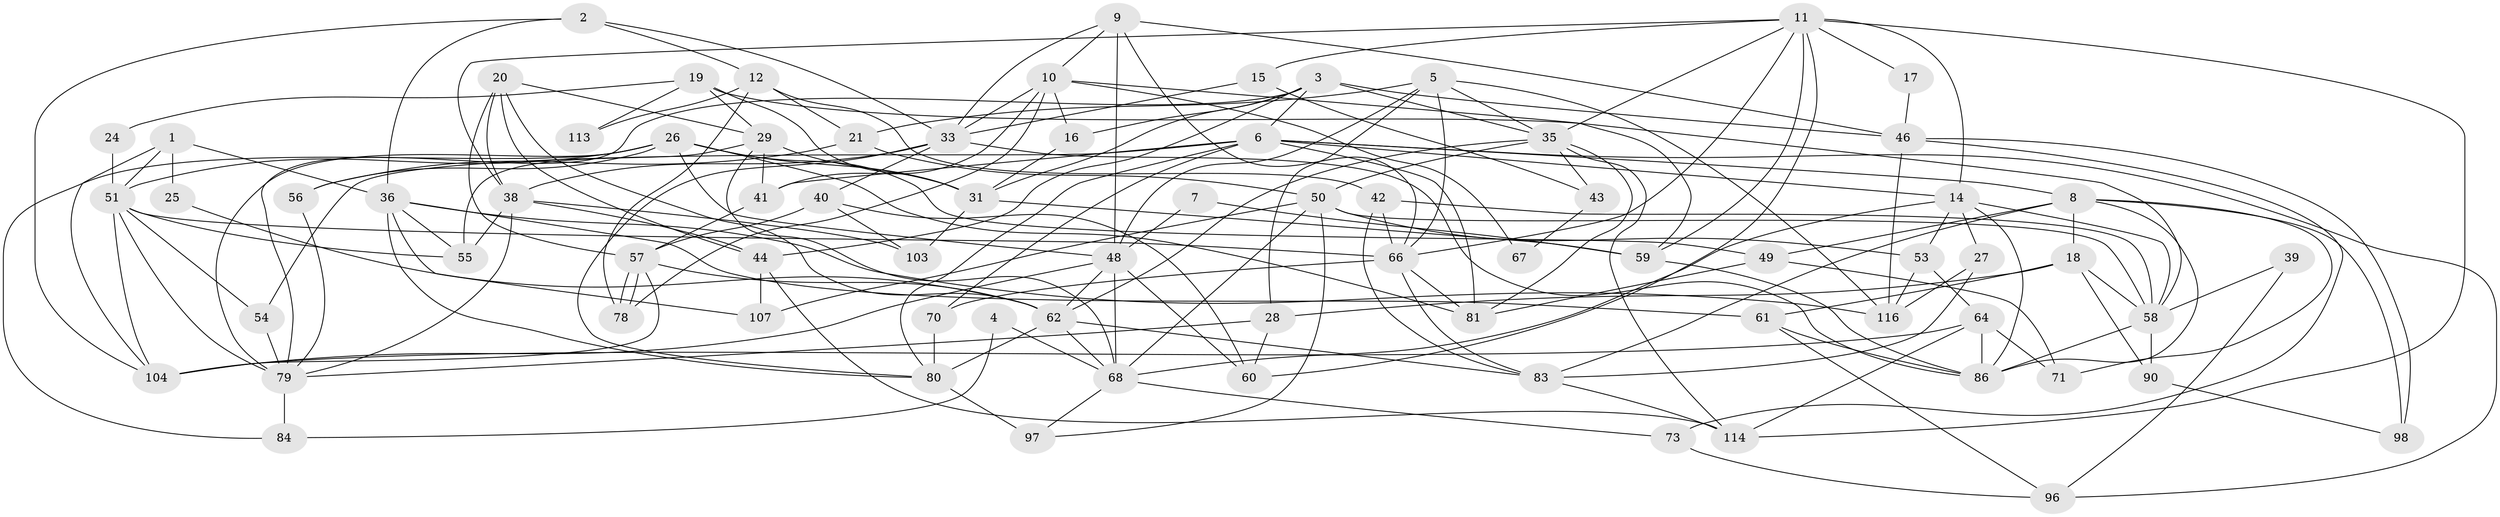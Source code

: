 // Generated by graph-tools (version 1.1) at 2025/52/02/27/25 19:52:07]
// undirected, 76 vertices, 188 edges
graph export_dot {
graph [start="1"]
  node [color=gray90,style=filled];
  1 [super="+99"];
  2 [super="+111"];
  3 [super="+13"];
  4;
  5 [super="+87"];
  6 [super="+32"];
  7;
  8 [super="+45"];
  9 [super="+30"];
  10 [super="+23"];
  11 [super="+22"];
  12 [super="+110"];
  14 [super="+100"];
  15;
  16;
  17;
  18 [super="+34"];
  19;
  20 [super="+63"];
  21;
  24;
  25;
  26 [super="+52"];
  27;
  28 [super="+65"];
  29 [super="+106"];
  31 [super="+89"];
  33 [super="+75"];
  35 [super="+95"];
  36 [super="+37"];
  38 [super="+69"];
  39;
  40 [super="+74"];
  41 [super="+117"];
  42;
  43;
  44 [super="+47"];
  46 [super="+118"];
  48 [super="+92"];
  49;
  50 [super="+105"];
  51 [super="+72"];
  53;
  54 [super="+94"];
  55;
  56;
  57 [super="+76"];
  58 [super="+91"];
  59;
  60;
  61;
  62 [super="+77"];
  64 [super="+115"];
  66 [super="+109"];
  67;
  68 [super="+102"];
  70 [super="+93"];
  71;
  73;
  78;
  79 [super="+82"];
  80 [super="+101"];
  81 [super="+88"];
  83 [super="+85"];
  84;
  86 [super="+112"];
  90;
  96 [super="+108"];
  97;
  98;
  103;
  104 [super="+119"];
  107;
  113;
  114;
  116;
  1 -- 25;
  1 -- 36;
  1 -- 104;
  1 -- 51;
  2 -- 33;
  2 -- 36;
  2 -- 12;
  2 -- 104;
  3 -- 44;
  3 -- 6;
  3 -- 16;
  3 -- 35;
  3 -- 31;
  3 -- 46;
  3 -- 79;
  4 -- 84;
  4 -- 68;
  5 -- 35;
  5 -- 116;
  5 -- 21;
  5 -- 48;
  5 -- 66;
  5 -- 28;
  6 -- 14;
  6 -- 96;
  6 -- 70;
  6 -- 8;
  6 -- 54;
  6 -- 80;
  6 -- 41;
  6 -- 81;
  7 -- 59;
  7 -- 48;
  8 -- 86;
  8 -- 49;
  8 -- 83;
  8 -- 98;
  8 -- 71;
  8 -- 18;
  9 -- 33;
  9 -- 48;
  9 -- 10;
  9 -- 46;
  9 -- 66;
  10 -- 33;
  10 -- 16;
  10 -- 59;
  10 -- 78;
  10 -- 41 [weight=2];
  10 -- 67;
  11 -- 60;
  11 -- 66;
  11 -- 38;
  11 -- 17;
  11 -- 114;
  11 -- 35;
  11 -- 59;
  11 -- 15;
  11 -- 14;
  12 -- 78;
  12 -- 113;
  12 -- 42;
  12 -- 21;
  14 -- 53;
  14 -- 86;
  14 -- 27;
  14 -- 68;
  14 -- 58;
  15 -- 33;
  15 -- 43;
  16 -- 31;
  17 -- 46;
  18 -- 90;
  18 -- 28;
  18 -- 61;
  18 -- 58;
  19 -- 58;
  19 -- 29;
  19 -- 24;
  19 -- 31;
  19 -- 113;
  20 -- 57;
  20 -- 62;
  20 -- 38;
  20 -- 29;
  20 -- 44;
  21 -- 56;
  21 -- 50;
  24 -- 51;
  25 -- 62;
  26 -- 49;
  26 -- 51 [weight=2];
  26 -- 56;
  26 -- 81;
  26 -- 84;
  26 -- 31;
  26 -- 79;
  26 -- 48;
  27 -- 116;
  27 -- 83;
  28 -- 79;
  28 -- 60;
  29 -- 55;
  29 -- 31;
  29 -- 41;
  29 -- 68;
  31 -- 103;
  31 -- 59;
  33 -- 40;
  33 -- 80;
  33 -- 38;
  33 -- 86;
  35 -- 62;
  35 -- 43;
  35 -- 81;
  35 -- 114;
  35 -- 50;
  36 -- 116;
  36 -- 61;
  36 -- 80;
  36 -- 55;
  36 -- 107;
  38 -- 55;
  38 -- 103;
  38 -- 79;
  38 -- 44;
  39 -- 96;
  39 -- 58;
  40 -- 60;
  40 -- 103;
  40 -- 57;
  41 -- 57;
  42 -- 83;
  42 -- 66;
  42 -- 58;
  43 -- 67;
  44 -- 107 [weight=2];
  44 -- 114;
  46 -- 116;
  46 -- 73;
  46 -- 98;
  48 -- 62 [weight=2];
  48 -- 60;
  48 -- 68;
  48 -- 104;
  49 -- 71;
  49 -- 81;
  50 -- 58;
  50 -- 107;
  50 -- 97;
  50 -- 53;
  50 -- 68;
  51 -- 79;
  51 -- 66;
  51 -- 54;
  51 -- 55;
  51 -- 104;
  53 -- 116;
  53 -- 64;
  54 -- 79 [weight=2];
  56 -- 79;
  57 -- 78;
  57 -- 78;
  57 -- 104;
  57 -- 62;
  58 -- 90;
  58 -- 86;
  59 -- 86;
  61 -- 96;
  61 -- 86;
  62 -- 83;
  62 -- 80;
  62 -- 68;
  64 -- 86;
  64 -- 114;
  64 -- 71;
  64 -- 104;
  66 -- 83;
  66 -- 81;
  66 -- 70;
  68 -- 97;
  68 -- 73;
  70 -- 80;
  73 -- 96;
  79 -- 84;
  80 -- 97 [weight=2];
  83 -- 114;
  90 -- 98;
}
